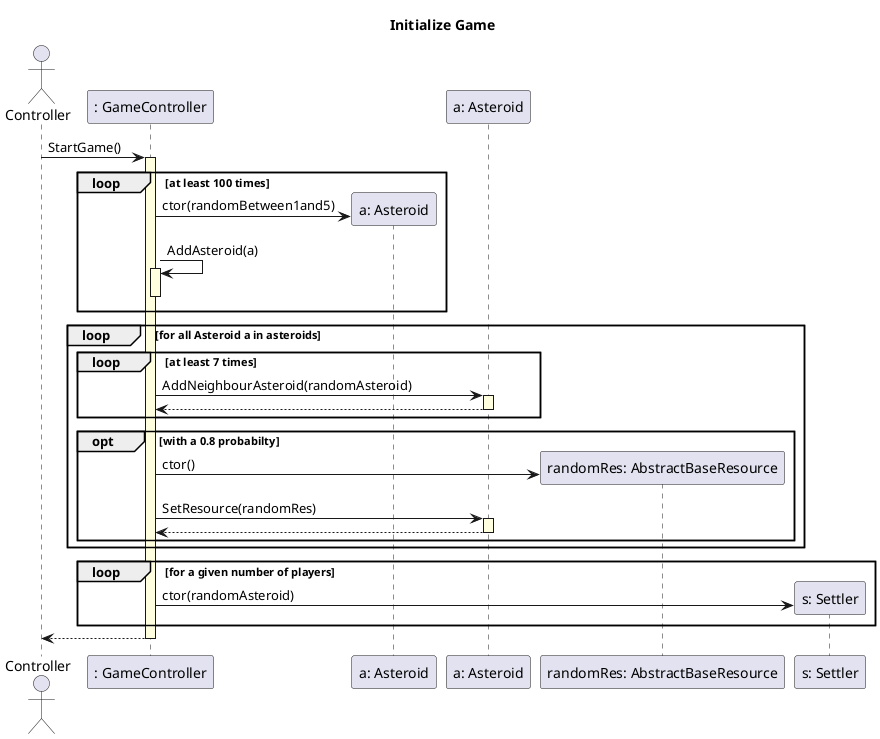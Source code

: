 @startuml
skinparam SequenceLifeLineBackgroundColor LightYellow

title "Initialize Game"

actor Controller as CTR
participant ": GameController" as game
participant "a: Asteroid" as a1
participant "a: Asteroid" as a2
participant "randomRes: AbstractBaseResource" as res
participant "s: Settler" as s

CTR -> game ++ : StartGame()

    loop at least 100 times

        game -> a1 ** : ctor(randomBetween1and5)

        game -> game ++ : AddAsteroid(a)
        deactivate game

    end

    loop for all Asteroid a in asteroids
        
        loop at least 7 times

            game -> a2 ++ : AddNeighbourAsteroid(randomAsteroid)
            a2 --> game --

        end

        opt with a 0.8 probabilty

            game -> res ** : ctor()

            game -> a2 ++ : SetResource(randomRes)
            a2 --> game --

        end

    end


    loop for a given number of players

        game -> s ** : ctor(randomAsteroid)

    end

game --> CTR --

@enduml